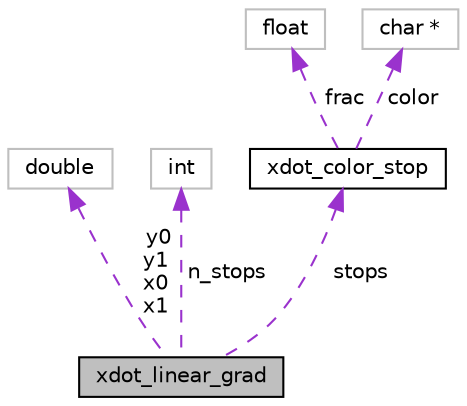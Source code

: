 digraph "xdot_linear_grad"
{
  bgcolor="transparent";
  edge [fontname="Helvetica",fontsize="10",labelfontname="Helvetica",labelfontsize="10"];
  node [fontname="Helvetica",fontsize="10",shape=record];
  Node1 [label="xdot_linear_grad",height=0.2,width=0.4,color="black", fillcolor="grey75", style="filled", fontcolor="black"];
  Node2 -> Node1 [dir="back",color="darkorchid3",fontsize="10",style="dashed",label=" y0\ny1\nx0\nx1" ,fontname="Helvetica"];
  Node2 [label="double",height=0.2,width=0.4,color="grey75"];
  Node3 -> Node1 [dir="back",color="darkorchid3",fontsize="10",style="dashed",label=" n_stops" ,fontname="Helvetica"];
  Node3 [label="int",height=0.2,width=0.4,color="grey75"];
  Node4 -> Node1 [dir="back",color="darkorchid3",fontsize="10",style="dashed",label=" stops" ,fontname="Helvetica"];
  Node4 [label="xdot_color_stop",height=0.2,width=0.4,color="black",URL="$structxdot__color__stop.html"];
  Node5 -> Node4 [dir="back",color="darkorchid3",fontsize="10",style="dashed",label=" frac" ,fontname="Helvetica"];
  Node5 [label="float",height=0.2,width=0.4,color="grey75"];
  Node6 -> Node4 [dir="back",color="darkorchid3",fontsize="10",style="dashed",label=" color" ,fontname="Helvetica"];
  Node6 [label="char *",height=0.2,width=0.4,color="grey75"];
}
